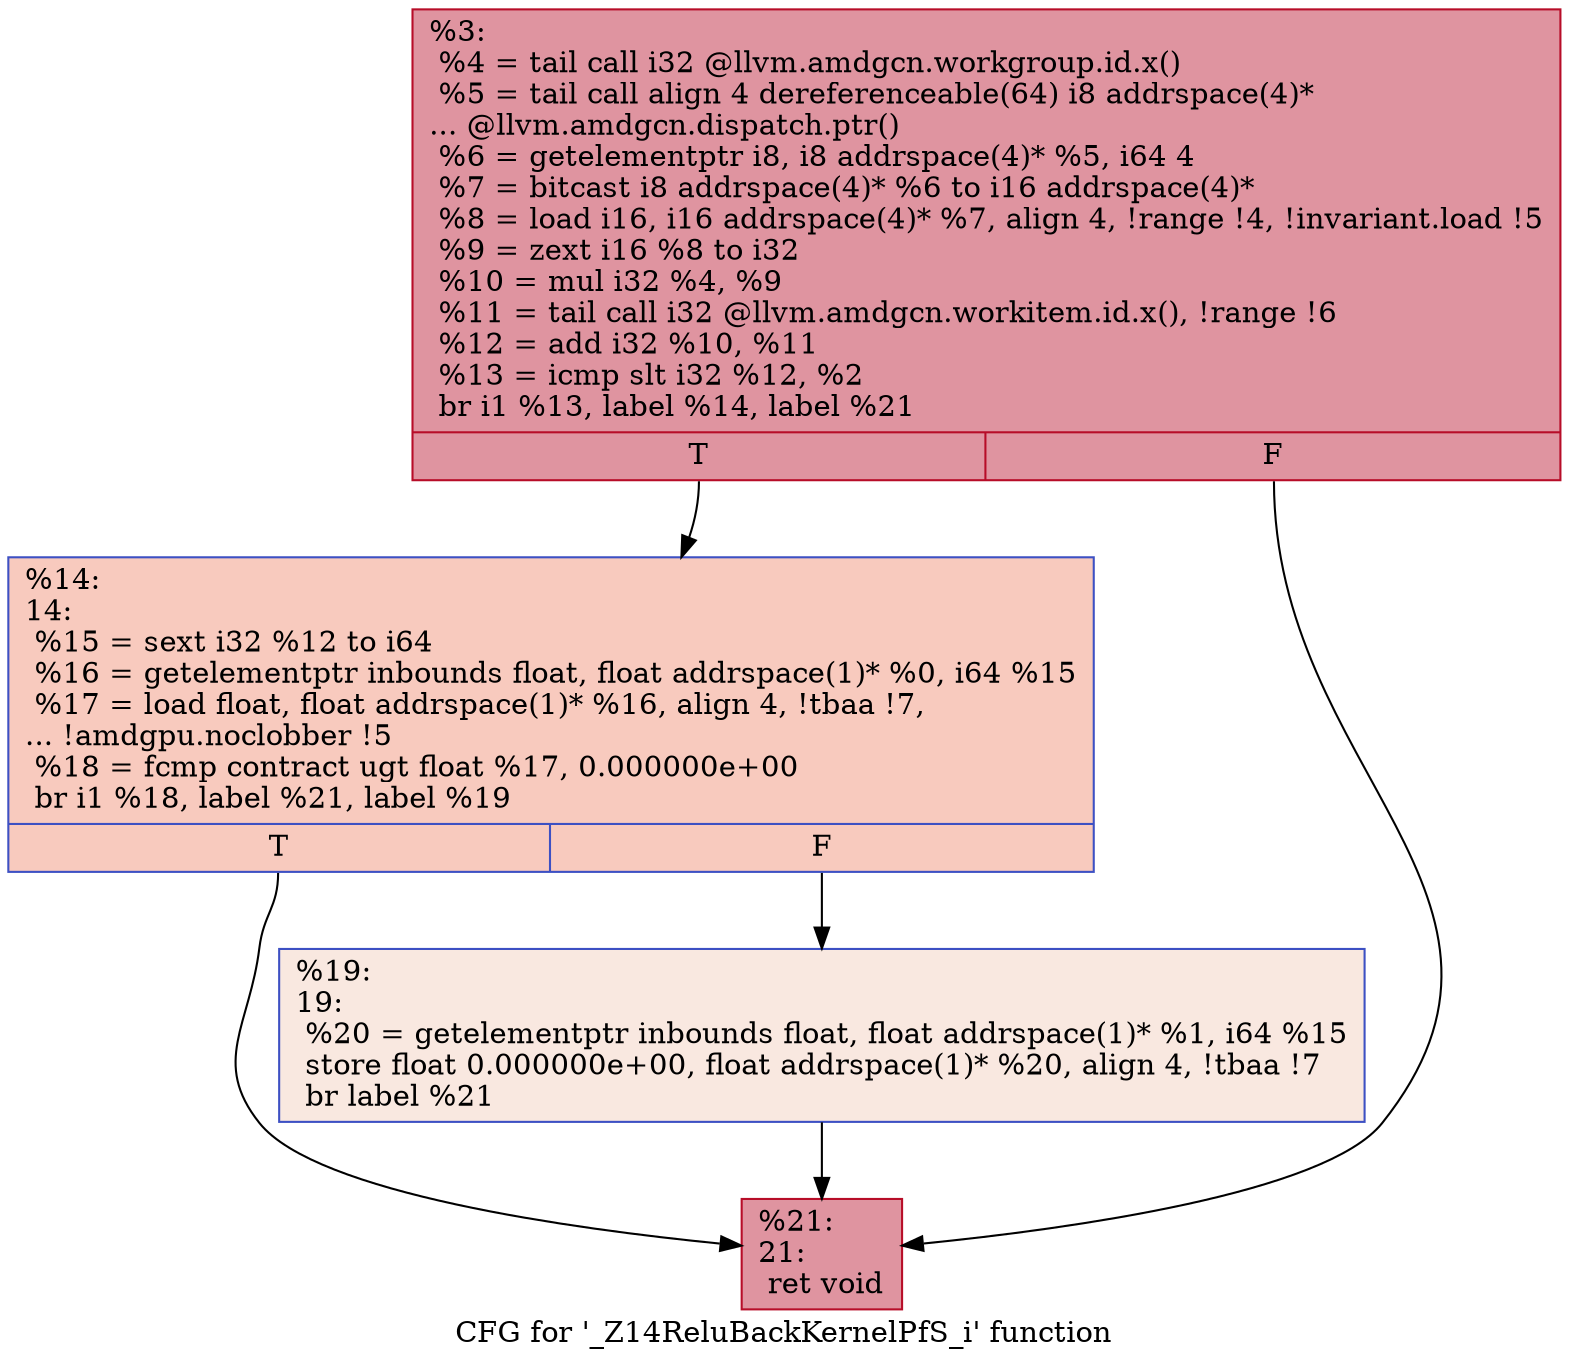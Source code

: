 digraph "CFG for '_Z14ReluBackKernelPfS_i' function" {
	label="CFG for '_Z14ReluBackKernelPfS_i' function";

	Node0x5361090 [shape=record,color="#b70d28ff", style=filled, fillcolor="#b70d2870",label="{%3:\l  %4 = tail call i32 @llvm.amdgcn.workgroup.id.x()\l  %5 = tail call align 4 dereferenceable(64) i8 addrspace(4)*\l... @llvm.amdgcn.dispatch.ptr()\l  %6 = getelementptr i8, i8 addrspace(4)* %5, i64 4\l  %7 = bitcast i8 addrspace(4)* %6 to i16 addrspace(4)*\l  %8 = load i16, i16 addrspace(4)* %7, align 4, !range !4, !invariant.load !5\l  %9 = zext i16 %8 to i32\l  %10 = mul i32 %4, %9\l  %11 = tail call i32 @llvm.amdgcn.workitem.id.x(), !range !6\l  %12 = add i32 %10, %11\l  %13 = icmp slt i32 %12, %2\l  br i1 %13, label %14, label %21\l|{<s0>T|<s1>F}}"];
	Node0x5361090:s0 -> Node0x5362f90;
	Node0x5361090:s1 -> Node0x5363020;
	Node0x5362f90 [shape=record,color="#3d50c3ff", style=filled, fillcolor="#ef886b70",label="{%14:\l14:                                               \l  %15 = sext i32 %12 to i64\l  %16 = getelementptr inbounds float, float addrspace(1)* %0, i64 %15\l  %17 = load float, float addrspace(1)* %16, align 4, !tbaa !7,\l... !amdgpu.noclobber !5\l  %18 = fcmp contract ugt float %17, 0.000000e+00\l  br i1 %18, label %21, label %19\l|{<s0>T|<s1>F}}"];
	Node0x5362f90:s0 -> Node0x5363020;
	Node0x5362f90:s1 -> Node0x53645f0;
	Node0x53645f0 [shape=record,color="#3d50c3ff", style=filled, fillcolor="#f1ccb870",label="{%19:\l19:                                               \l  %20 = getelementptr inbounds float, float addrspace(1)* %1, i64 %15\l  store float 0.000000e+00, float addrspace(1)* %20, align 4, !tbaa !7\l  br label %21\l}"];
	Node0x53645f0 -> Node0x5363020;
	Node0x5363020 [shape=record,color="#b70d28ff", style=filled, fillcolor="#b70d2870",label="{%21:\l21:                                               \l  ret void\l}"];
}
